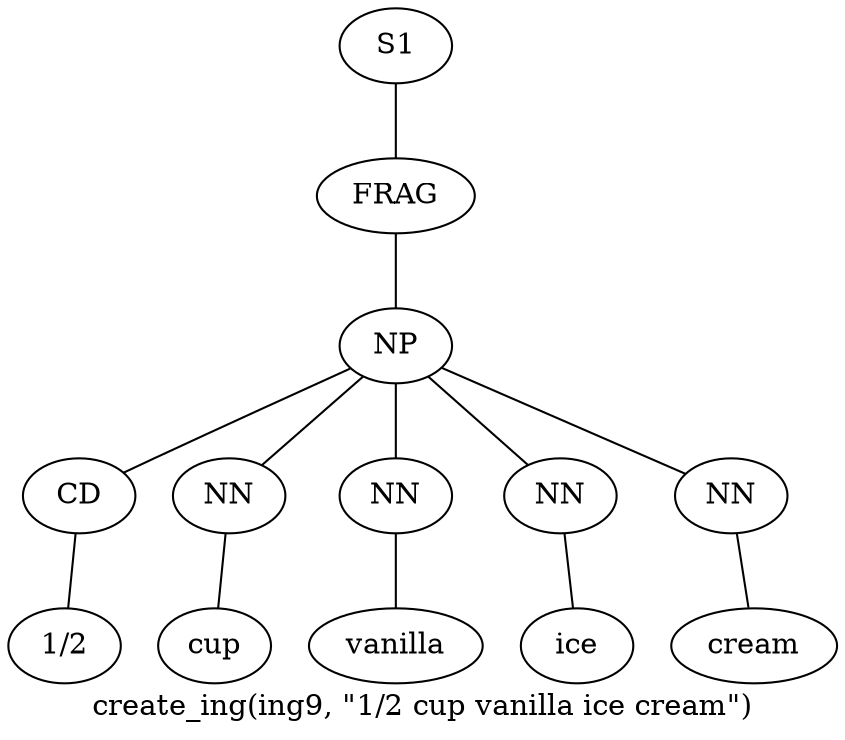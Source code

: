 graph SyntaxGraph {
	label = "create_ing(ing9, \"1/2 cup vanilla ice cream\")";
	Node0 [label="S1"];
	Node1 [label="FRAG"];
	Node2 [label="NP"];
	Node3 [label="CD"];
	Node4 [label="1/2"];
	Node5 [label="NN"];
	Node6 [label="cup"];
	Node7 [label="NN"];
	Node8 [label="vanilla"];
	Node9 [label="NN"];
	Node10 [label="ice"];
	Node11 [label="NN"];
	Node12 [label="cream"];

	Node0 -- Node1;
	Node1 -- Node2;
	Node2 -- Node3;
	Node2 -- Node5;
	Node2 -- Node7;
	Node2 -- Node9;
	Node2 -- Node11;
	Node3 -- Node4;
	Node5 -- Node6;
	Node7 -- Node8;
	Node9 -- Node10;
	Node11 -- Node12;
}